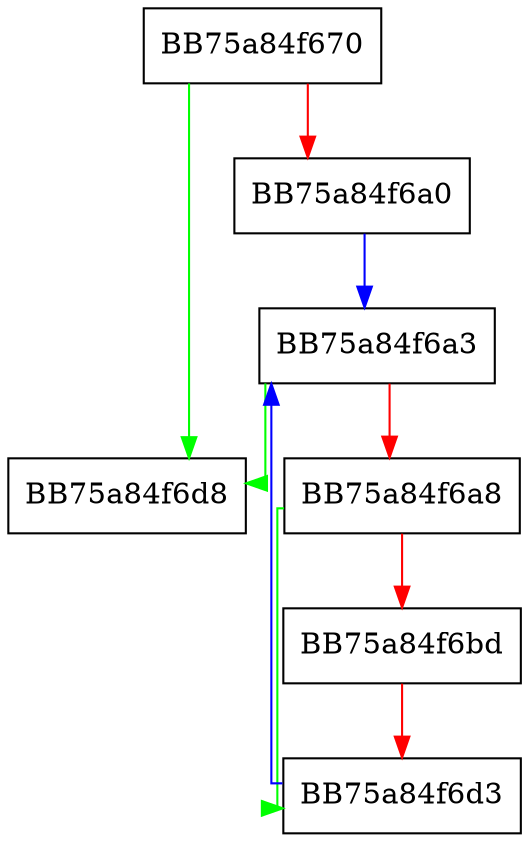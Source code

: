 digraph CreateNotificationListEx {
  node [shape="box"];
  graph [splines=ortho];
  BB75a84f670 -> BB75a84f6d8 [color="green"];
  BB75a84f670 -> BB75a84f6a0 [color="red"];
  BB75a84f6a0 -> BB75a84f6a3 [color="blue"];
  BB75a84f6a3 -> BB75a84f6d8 [color="green"];
  BB75a84f6a3 -> BB75a84f6a8 [color="red"];
  BB75a84f6a8 -> BB75a84f6d3 [color="green"];
  BB75a84f6a8 -> BB75a84f6bd [color="red"];
  BB75a84f6bd -> BB75a84f6d3 [color="red"];
  BB75a84f6d3 -> BB75a84f6a3 [color="blue"];
}